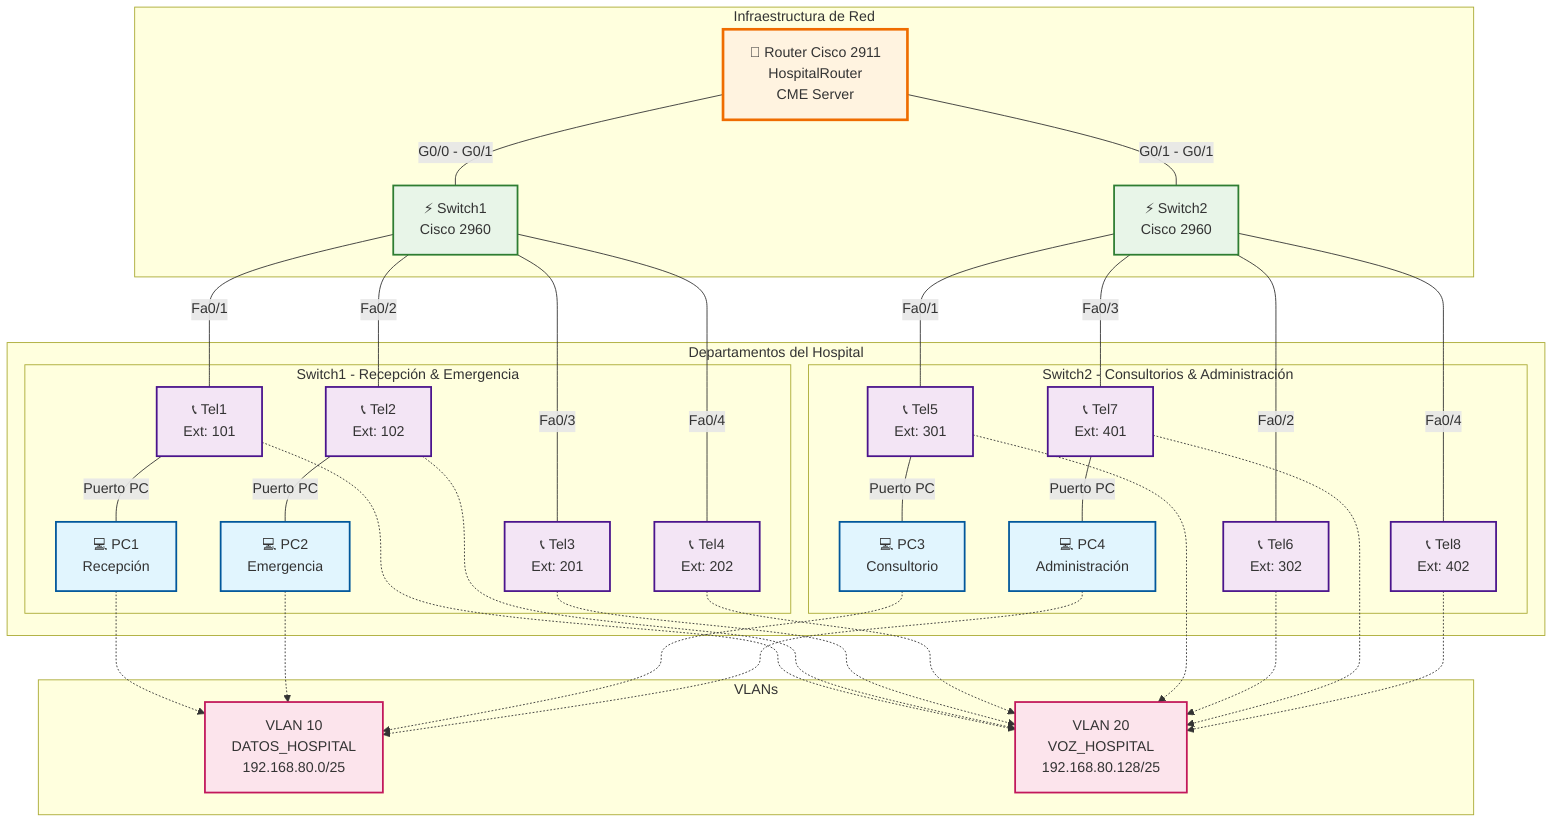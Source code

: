 ---
config:
  layout: dagre
---
flowchart TD
 subgraph subGraph0["Switch1 - Recepción & Emergencia"]
        PC1["💻 PC1<br>Recepción"]
        PC2["💻 PC2<br>Emergencia"]
        TEL1["📞 Tel1<br>Ext: 101"]
        TEL2["📞 Tel2<br>Ext: 102"]
        TEL3["📞 Tel3<br>Ext: 201"]
        TEL4["📞 Tel4<br>Ext: 202"]
  end
 subgraph subGraph1["Switch2 - Consultorios & Administración"]
        PC3["💻 PC3<br>Consultorio"]
        PC4["💻 PC4<br>Administración"]
        TEL5["📞 Tel5<br>Ext: 301"]
        TEL6["📞 Tel6<br>Ext: 302"]
        TEL7["📞 Tel7<br>Ext: 401"]
        TEL8["📞 Tel8<br>Ext: 402"]
  end
 subgraph subGraph2["Departamentos del Hospital"]
        subGraph0
        subGraph1
  end
 subgraph subGraph3["Infraestructura de Red"]
        ROUTER["🔧 Router Cisco 2911<br>HospitalRouter<br>CME Server"]
        SW1["⚡ Switch1<br>Cisco 2960"]
        SW2["⚡ Switch2<br>Cisco 2960"]
  end
 subgraph VLANs["VLANs"]
        VLAN10["VLAN 10<br>DATOS_HOSPITAL<br>192.168.80.0/25"]
        VLAN20["VLAN 20<br>VOZ_HOSPITAL<br>192.168.80.128/25"]
  end
    ROUTER -- "G0/0 - G0/1" --- SW1
    ROUTER -- "G0/1 - G0/1" --- SW2
    SW1 -- Fa0/1 --- TEL1
    TEL1 -- Puerto PC --- PC1
    SW1 -- Fa0/2 --- TEL2
    TEL2 -- Puerto PC --- PC2
    SW1 -- Fa0/3 --- TEL3
    SW1 -- Fa0/4 --- TEL4
    SW2 -- Fa0/1 --- TEL5
    TEL5 -- Puerto PC --- PC3
    SW2 -- Fa0/2 --- TEL6
    SW2 -- Fa0/3 --- TEL7
    TEL7 -- Puerto PC --- PC4
    SW2 -- Fa0/4 --- TEL8
    PC1 -.-> VLAN10
    PC2 -.-> VLAN10
    PC3 -.-> VLAN10
    PC4 -.-> VLAN10
    TEL1 -.-> VLAN20
    TEL2 -.-> VLAN20
    TEL3 -.-> VLAN20
    TEL4 -.-> VLAN20
    TEL5 -.-> VLAN20
    TEL6 -.-> VLAN20
    TEL7 -.-> VLAN20
    TEL8 -.-> VLAN20
     PC1:::pcStyle
     PC2:::pcStyle
     TEL1:::telStyle
     TEL2:::telStyle
     TEL3:::telStyle
     TEL4:::telStyle
     PC3:::pcStyle
     PC4:::pcStyle
     TEL5:::telStyle
     TEL6:::telStyle
     TEL7:::telStyle
     TEL8:::telStyle
     ROUTER:::routerStyle
     SW1:::switchStyle
     SW2:::switchStyle
     VLAN10:::vlanStyle
     VLAN20:::vlanStyle
    classDef pcStyle fill:#e1f5fe,stroke:#01579b,stroke-width:2px
    classDef telStyle fill:#f3e5f5,stroke:#4a148c,stroke-width:2px
    classDef switchStyle fill:#e8f5e8,stroke:#2e7d32,stroke-width:2px
    classDef routerStyle fill:#fff3e0,stroke:#ef6c00,stroke-width:3px
    classDef vlanStyle fill:#fce4ec,stroke:#c2185b,stroke-width:2px